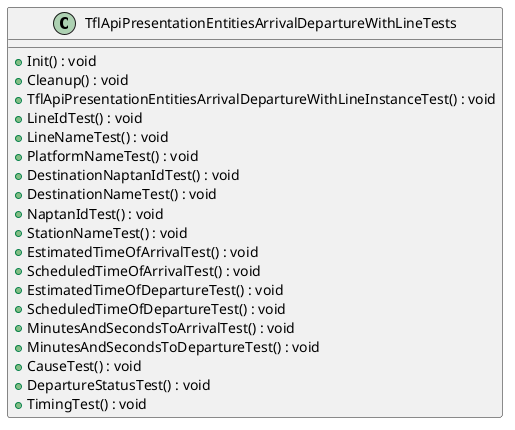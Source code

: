 @startuml
class TflApiPresentationEntitiesArrivalDepartureWithLineTests {
    + Init() : void
    + Cleanup() : void
    + TflApiPresentationEntitiesArrivalDepartureWithLineInstanceTest() : void
    + LineIdTest() : void
    + LineNameTest() : void
    + PlatformNameTest() : void
    + DestinationNaptanIdTest() : void
    + DestinationNameTest() : void
    + NaptanIdTest() : void
    + StationNameTest() : void
    + EstimatedTimeOfArrivalTest() : void
    + ScheduledTimeOfArrivalTest() : void
    + EstimatedTimeOfDepartureTest() : void
    + ScheduledTimeOfDepartureTest() : void
    + MinutesAndSecondsToArrivalTest() : void
    + MinutesAndSecondsToDepartureTest() : void
    + CauseTest() : void
    + DepartureStatusTest() : void
    + TimingTest() : void
}
@enduml
